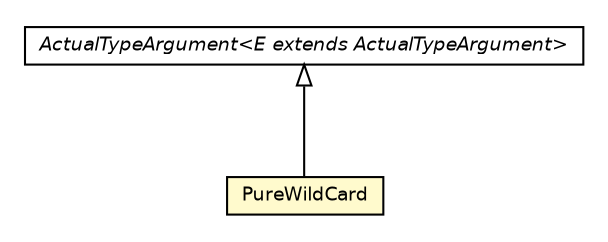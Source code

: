 #!/usr/local/bin/dot
#
# Class diagram 
# Generated by UMLGraph version 5.2 (http://www.umlgraph.org/)
#

digraph G {
	edge [fontname="Helvetica",fontsize=10,labelfontname="Helvetica",labelfontsize=10];
	node [fontname="Helvetica",fontsize=10,shape=plaintext];
	nodesep=0.25;
	ranksep=0.5;
	// chameleon.core.type.generics.PureWildCard
	c28543 [label=<<table title="chameleon.core.type.generics.PureWildCard" border="0" cellborder="1" cellspacing="0" cellpadding="2" port="p" bgcolor="lemonChiffon" href="./PureWildCard.html">
		<tr><td><table border="0" cellspacing="0" cellpadding="1">
<tr><td align="center" balign="center"> PureWildCard </td></tr>
		</table></td></tr>
		</table>>, fontname="Helvetica", fontcolor="black", fontsize=9.0];
	// chameleon.core.type.generics.ActualTypeArgument<E extends chameleon.core.type.generics.ActualTypeArgument>
	c28553 [label=<<table title="chameleon.core.type.generics.ActualTypeArgument" border="0" cellborder="1" cellspacing="0" cellpadding="2" port="p" href="./ActualTypeArgument.html">
		<tr><td><table border="0" cellspacing="0" cellpadding="1">
<tr><td align="center" balign="center"><font face="Helvetica-Oblique"> ActualTypeArgument&lt;E extends ActualTypeArgument&gt; </font></td></tr>
		</table></td></tr>
		</table>>, fontname="Helvetica", fontcolor="black", fontsize=9.0];
	//chameleon.core.type.generics.PureWildCard extends chameleon.core.type.generics.ActualTypeArgument<chameleon.core.type.generics.PureWildCard>
	c28553:p -> c28543:p [dir=back,arrowtail=empty];
}

